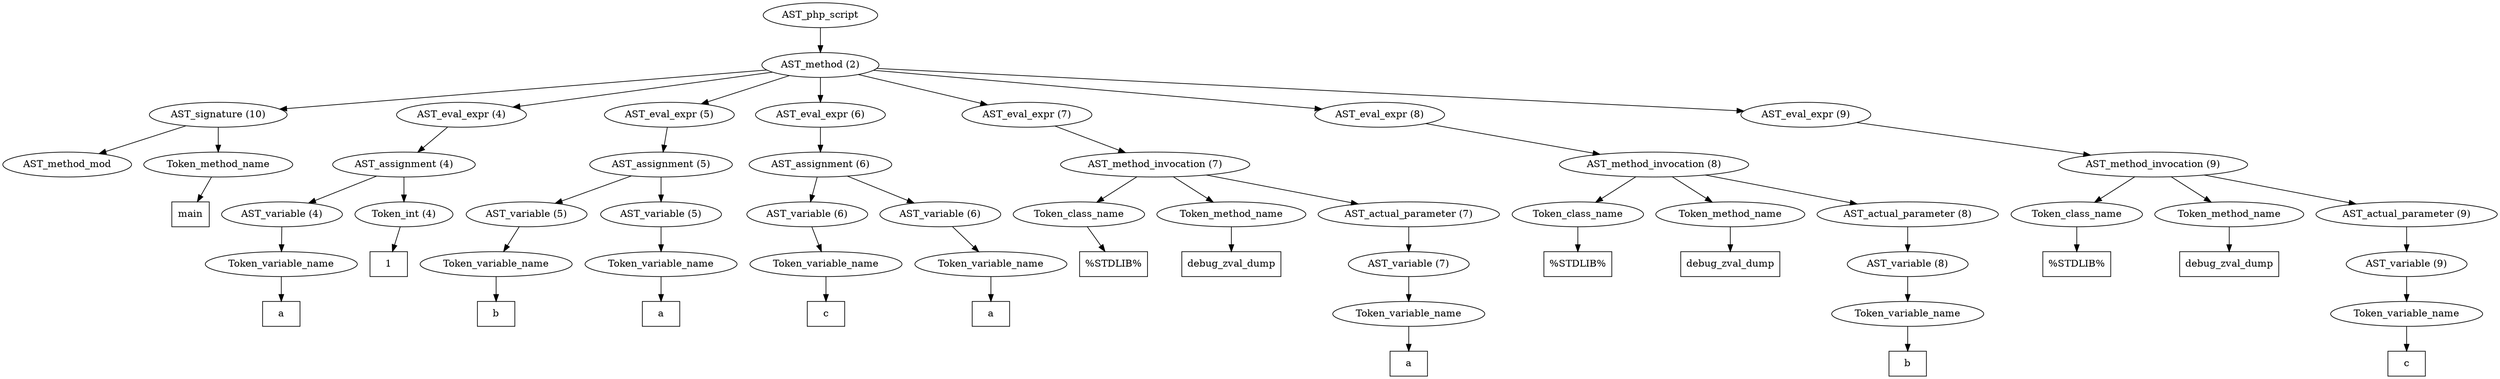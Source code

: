 /*
 * AST in dot format generated by phc -- the PHP compiler
 */

digraph AST {
node_0 [label="AST_php_script"];
node_1 [label="AST_method (2)"];
node_2 [label="AST_signature (10)"];
node_3 [label="AST_method_mod"];
node_4 [label="Token_method_name"];
node_5 [label="main", shape=box]
node_4 -> node_5;
node_2 -> node_4;
node_2 -> node_3;
node_6 [label="AST_eval_expr (4)"];
node_7 [label="AST_assignment (4)"];
node_8 [label="AST_variable (4)"];
node_9 [label="Token_variable_name"];
node_10 [label="a", shape=box]
node_9 -> node_10;
node_8 -> node_9;
node_11 [label="Token_int (4)"];
node_12 [label="1", shape=box]
node_11 -> node_12;
node_7 -> node_11;
node_7 -> node_8;
node_6 -> node_7;
node_13 [label="AST_eval_expr (5)"];
node_14 [label="AST_assignment (5)"];
node_15 [label="AST_variable (5)"];
node_16 [label="Token_variable_name"];
node_17 [label="b", shape=box]
node_16 -> node_17;
node_15 -> node_16;
node_18 [label="AST_variable (5)"];
node_19 [label="Token_variable_name"];
node_20 [label="a", shape=box]
node_19 -> node_20;
node_18 -> node_19;
node_14 -> node_18;
node_14 -> node_15;
node_13 -> node_14;
node_21 [label="AST_eval_expr (6)"];
node_22 [label="AST_assignment (6)"];
node_23 [label="AST_variable (6)"];
node_24 [label="Token_variable_name"];
node_25 [label="c", shape=box]
node_24 -> node_25;
node_23 -> node_24;
node_26 [label="AST_variable (6)"];
node_27 [label="Token_variable_name"];
node_28 [label="a", shape=box]
node_27 -> node_28;
node_26 -> node_27;
node_22 -> node_26;
node_22 -> node_23;
node_21 -> node_22;
node_29 [label="AST_eval_expr (7)"];
node_30 [label="AST_method_invocation (7)"];
node_31 [label="Token_class_name"];
node_32 [label="%STDLIB%", shape=box]
node_31 -> node_32;
node_33 [label="Token_method_name"];
node_34 [label="debug_zval_dump", shape=box]
node_33 -> node_34;
node_35 [label="AST_actual_parameter (7)"];
node_36 [label="AST_variable (7)"];
node_37 [label="Token_variable_name"];
node_38 [label="a", shape=box]
node_37 -> node_38;
node_36 -> node_37;
node_35 -> node_36;
node_30 -> node_35;
node_30 -> node_33;
node_30 -> node_31;
node_29 -> node_30;
node_39 [label="AST_eval_expr (8)"];
node_40 [label="AST_method_invocation (8)"];
node_41 [label="Token_class_name"];
node_42 [label="%STDLIB%", shape=box]
node_41 -> node_42;
node_43 [label="Token_method_name"];
node_44 [label="debug_zval_dump", shape=box]
node_43 -> node_44;
node_45 [label="AST_actual_parameter (8)"];
node_46 [label="AST_variable (8)"];
node_47 [label="Token_variable_name"];
node_48 [label="b", shape=box]
node_47 -> node_48;
node_46 -> node_47;
node_45 -> node_46;
node_40 -> node_45;
node_40 -> node_43;
node_40 -> node_41;
node_39 -> node_40;
node_49 [label="AST_eval_expr (9)"];
node_50 [label="AST_method_invocation (9)"];
node_51 [label="Token_class_name"];
node_52 [label="%STDLIB%", shape=box]
node_51 -> node_52;
node_53 [label="Token_method_name"];
node_54 [label="debug_zval_dump", shape=box]
node_53 -> node_54;
node_55 [label="AST_actual_parameter (9)"];
node_56 [label="AST_variable (9)"];
node_57 [label="Token_variable_name"];
node_58 [label="c", shape=box]
node_57 -> node_58;
node_56 -> node_57;
node_55 -> node_56;
node_50 -> node_55;
node_50 -> node_53;
node_50 -> node_51;
node_49 -> node_50;
node_1 -> node_49;
node_1 -> node_39;
node_1 -> node_29;
node_1 -> node_21;
node_1 -> node_13;
node_1 -> node_6;
node_1 -> node_2;
node_0 -> node_1;
}
